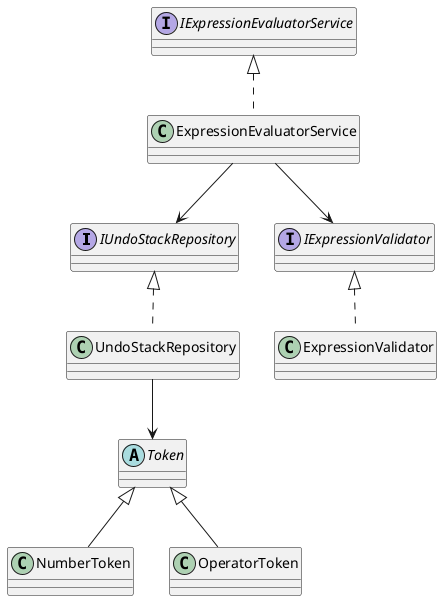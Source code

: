 @startuml

interface IUndoStackRepository
interface IExpressionEvaluatorService
interface IExpressionValidator

abstract class Token
class NumberToken extends Token
class OperatorToken extends Token

class ExpressionEvaluatorService implements IExpressionEvaluatorService
class UndoStackRepository implements IUndoStackRepository
class ExpressionValidator implements IExpressionValidator

ExpressionEvaluatorService --> IUndoStackRepository
ExpressionEvaluatorService --> IExpressionValidator
UndoStackRepository --> Token

@enduml
